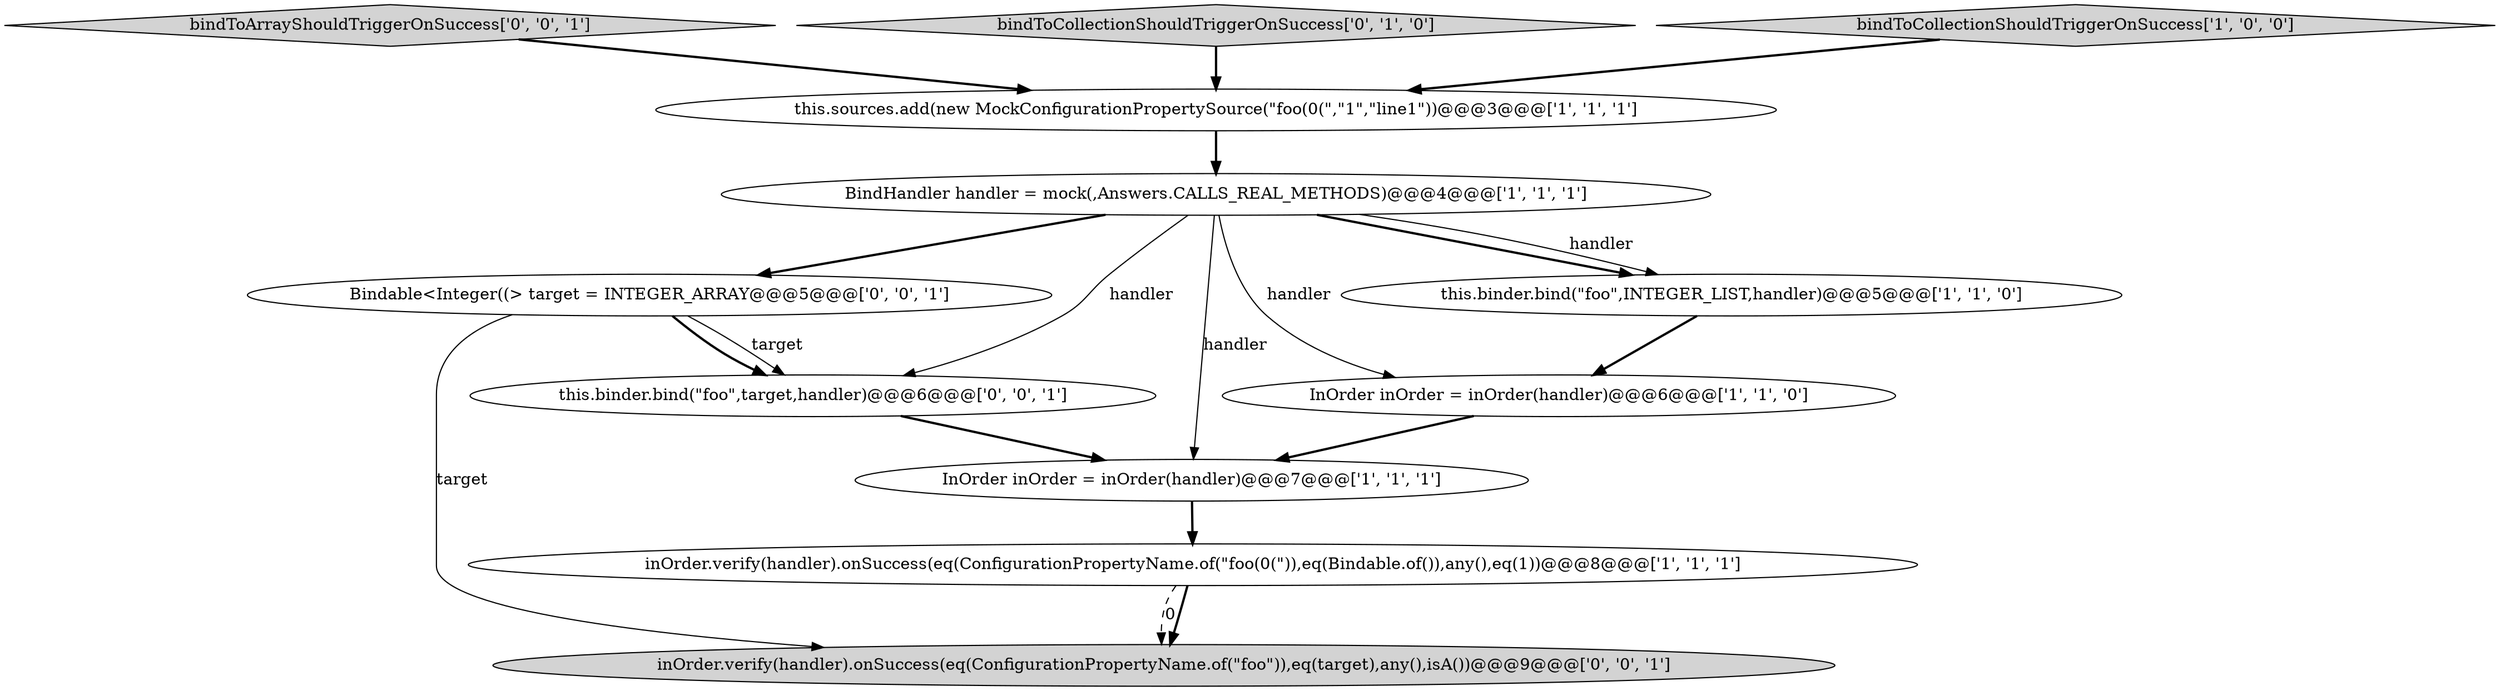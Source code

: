digraph {
8 [style = filled, label = "inOrder.verify(handler).onSuccess(eq(ConfigurationPropertyName.of(\"foo\")),eq(target),any(),isA())@@@9@@@['0', '0', '1']", fillcolor = lightgray, shape = ellipse image = "AAA0AAABBB3BBB"];
10 [style = filled, label = "this.binder.bind(\"foo\",target,handler)@@@6@@@['0', '0', '1']", fillcolor = white, shape = ellipse image = "AAA0AAABBB3BBB"];
4 [style = filled, label = "InOrder inOrder = inOrder(handler)@@@7@@@['1', '1', '1']", fillcolor = white, shape = ellipse image = "AAA0AAABBB1BBB"];
11 [style = filled, label = "bindToArrayShouldTriggerOnSuccess['0', '0', '1']", fillcolor = lightgray, shape = diamond image = "AAA0AAABBB3BBB"];
3 [style = filled, label = "this.sources.add(new MockConfigurationPropertySource(\"foo(0(\",\"1\",\"line1\"))@@@3@@@['1', '1', '1']", fillcolor = white, shape = ellipse image = "AAA0AAABBB1BBB"];
1 [style = filled, label = "BindHandler handler = mock(,Answers.CALLS_REAL_METHODS)@@@4@@@['1', '1', '1']", fillcolor = white, shape = ellipse image = "AAA0AAABBB1BBB"];
7 [style = filled, label = "bindToCollectionShouldTriggerOnSuccess['0', '1', '0']", fillcolor = lightgray, shape = diamond image = "AAA0AAABBB2BBB"];
9 [style = filled, label = "Bindable<Integer((> target = INTEGER_ARRAY@@@5@@@['0', '0', '1']", fillcolor = white, shape = ellipse image = "AAA0AAABBB3BBB"];
5 [style = filled, label = "this.binder.bind(\"foo\",INTEGER_LIST,handler)@@@5@@@['1', '1', '0']", fillcolor = white, shape = ellipse image = "AAA0AAABBB1BBB"];
2 [style = filled, label = "InOrder inOrder = inOrder(handler)@@@6@@@['1', '1', '0']", fillcolor = white, shape = ellipse image = "AAA0AAABBB1BBB"];
6 [style = filled, label = "inOrder.verify(handler).onSuccess(eq(ConfigurationPropertyName.of(\"foo(0(\")),eq(Bindable.of()),any(),eq(1))@@@8@@@['1', '1', '1']", fillcolor = white, shape = ellipse image = "AAA0AAABBB1BBB"];
0 [style = filled, label = "bindToCollectionShouldTriggerOnSuccess['1', '0', '0']", fillcolor = lightgray, shape = diamond image = "AAA0AAABBB1BBB"];
1->5 [style = bold, label=""];
0->3 [style = bold, label=""];
1->2 [style = solid, label="handler"];
9->8 [style = solid, label="target"];
5->2 [style = bold, label=""];
6->8 [style = dashed, label="0"];
9->10 [style = bold, label=""];
3->1 [style = bold, label=""];
9->10 [style = solid, label="target"];
11->3 [style = bold, label=""];
2->4 [style = bold, label=""];
4->6 [style = bold, label=""];
1->4 [style = solid, label="handler"];
7->3 [style = bold, label=""];
1->9 [style = bold, label=""];
6->8 [style = bold, label=""];
1->5 [style = solid, label="handler"];
1->10 [style = solid, label="handler"];
10->4 [style = bold, label=""];
}
